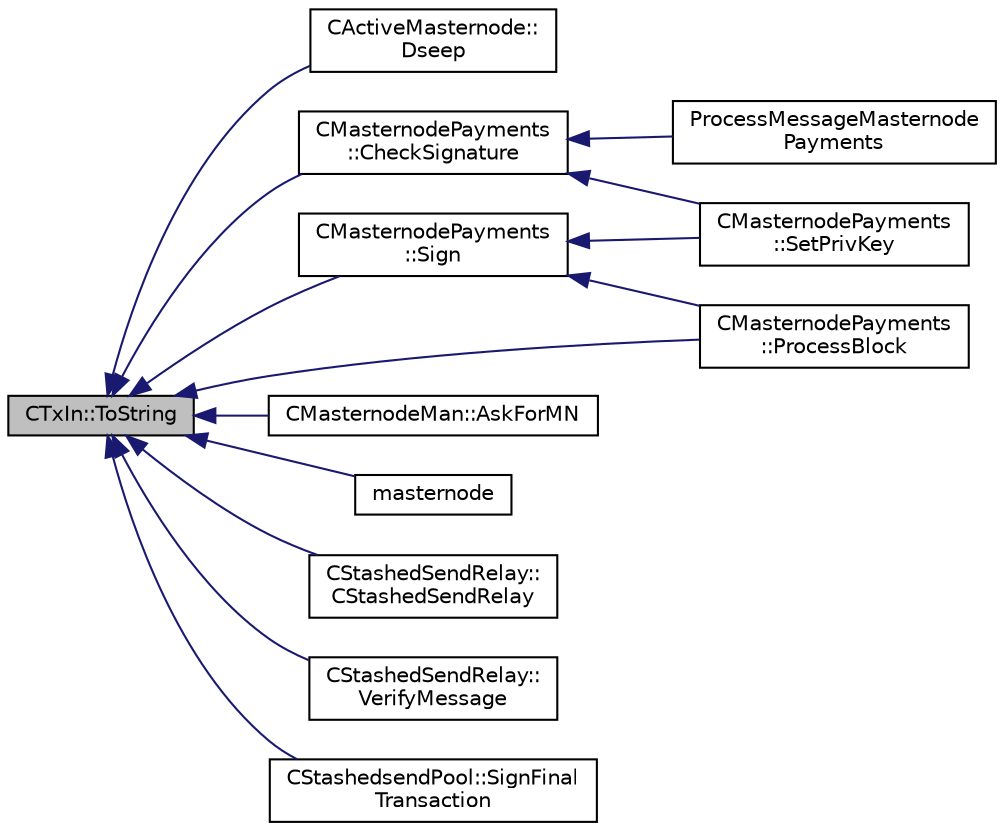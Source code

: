 digraph "CTxIn::ToString"
{
  edge [fontname="Helvetica",fontsize="10",labelfontname="Helvetica",labelfontsize="10"];
  node [fontname="Helvetica",fontsize="10",shape=record];
  rankdir="LR";
  Node14 [label="CTxIn::ToString",height=0.2,width=0.4,color="black", fillcolor="grey75", style="filled", fontcolor="black"];
  Node14 -> Node15 [dir="back",color="midnightblue",fontsize="10",style="solid",fontname="Helvetica"];
  Node15 [label="CActiveMasternode::\lDseep",height=0.2,width=0.4,color="black", fillcolor="white", style="filled",URL="$class_c_active_masternode.html#aa14a1a9611f6b73cc3e860cda75de88c"];
  Node14 -> Node16 [dir="back",color="midnightblue",fontsize="10",style="solid",fontname="Helvetica"];
  Node16 [label="CMasternodePayments\l::CheckSignature",height=0.2,width=0.4,color="black", fillcolor="white", style="filled",URL="$class_c_masternode_payments.html#a2ca2af0178969784235c7917b226af32"];
  Node16 -> Node17 [dir="back",color="midnightblue",fontsize="10",style="solid",fontname="Helvetica"];
  Node17 [label="ProcessMessageMasternode\lPayments",height=0.2,width=0.4,color="black", fillcolor="white", style="filled",URL="$masternode-payments_8h.html#a8c28fb440d8031543d1de309e34c40f2"];
  Node16 -> Node18 [dir="back",color="midnightblue",fontsize="10",style="solid",fontname="Helvetica"];
  Node18 [label="CMasternodePayments\l::SetPrivKey",height=0.2,width=0.4,color="black", fillcolor="white", style="filled",URL="$class_c_masternode_payments.html#a525bcafd8d00b58a3e05a848ef493603"];
  Node14 -> Node19 [dir="back",color="midnightblue",fontsize="10",style="solid",fontname="Helvetica"];
  Node19 [label="CMasternodePayments\l::Sign",height=0.2,width=0.4,color="black", fillcolor="white", style="filled",URL="$class_c_masternode_payments.html#a7d04afdf936b8de605ab6f478c7fad51"];
  Node19 -> Node20 [dir="back",color="midnightblue",fontsize="10",style="solid",fontname="Helvetica"];
  Node20 [label="CMasternodePayments\l::ProcessBlock",height=0.2,width=0.4,color="black", fillcolor="white", style="filled",URL="$class_c_masternode_payments.html#aa23dfbc148f10f601e9771bfcffea441"];
  Node19 -> Node18 [dir="back",color="midnightblue",fontsize="10",style="solid",fontname="Helvetica"];
  Node14 -> Node20 [dir="back",color="midnightblue",fontsize="10",style="solid",fontname="Helvetica"];
  Node14 -> Node21 [dir="back",color="midnightblue",fontsize="10",style="solid",fontname="Helvetica"];
  Node21 [label="CMasternodeMan::AskForMN",height=0.2,width=0.4,color="black", fillcolor="white", style="filled",URL="$class_c_masternode_man.html#ae4de44493ba42d53b9c3e7fba18c0f09",tooltip="Ask (source) node for mnb. "];
  Node14 -> Node22 [dir="back",color="midnightblue",fontsize="10",style="solid",fontname="Helvetica"];
  Node22 [label="masternode",height=0.2,width=0.4,color="black", fillcolor="white", style="filled",URL="$rpcstashedsend_8cpp.html#a30609e443aeb47c29ed0878d16b1b5e1"];
  Node14 -> Node23 [dir="back",color="midnightblue",fontsize="10",style="solid",fontname="Helvetica"];
  Node23 [label="CStashedSendRelay::\lCStashedSendRelay",height=0.2,width=0.4,color="black", fillcolor="white", style="filled",URL="$class_c_stashed_send_relay.html#ac4f08ff3af1c8730a259abe6dc0972f5"];
  Node14 -> Node24 [dir="back",color="midnightblue",fontsize="10",style="solid",fontname="Helvetica"];
  Node24 [label="CStashedSendRelay::\lVerifyMessage",height=0.2,width=0.4,color="black", fillcolor="white", style="filled",URL="$class_c_stashed_send_relay.html#afbd1e6eeec3e89109d9fcb0d899da517"];
  Node14 -> Node25 [dir="back",color="midnightblue",fontsize="10",style="solid",fontname="Helvetica"];
  Node25 [label="CStashedsendPool::SignFinal\lTransaction",height=0.2,width=0.4,color="black", fillcolor="white", style="filled",URL="$class_c_stashedsend_pool.html#aa4e76a2c5ccd3fedef74f5e0b12c87f1",tooltip="As a client, check and sign the final transaction. "];
}
